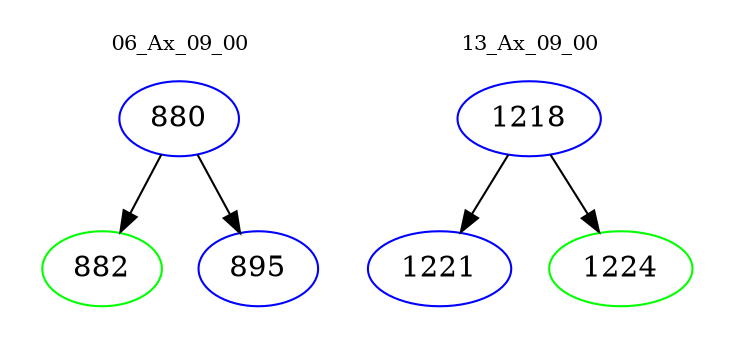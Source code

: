 digraph{
subgraph cluster_0 {
color = white
label = "06_Ax_09_00";
fontsize=10;
T0_880 [label="880", color="blue"]
T0_880 -> T0_882 [color="black"]
T0_882 [label="882", color="green"]
T0_880 -> T0_895 [color="black"]
T0_895 [label="895", color="blue"]
}
subgraph cluster_1 {
color = white
label = "13_Ax_09_00";
fontsize=10;
T1_1218 [label="1218", color="blue"]
T1_1218 -> T1_1221 [color="black"]
T1_1221 [label="1221", color="blue"]
T1_1218 -> T1_1224 [color="black"]
T1_1224 [label="1224", color="green"]
}
}
